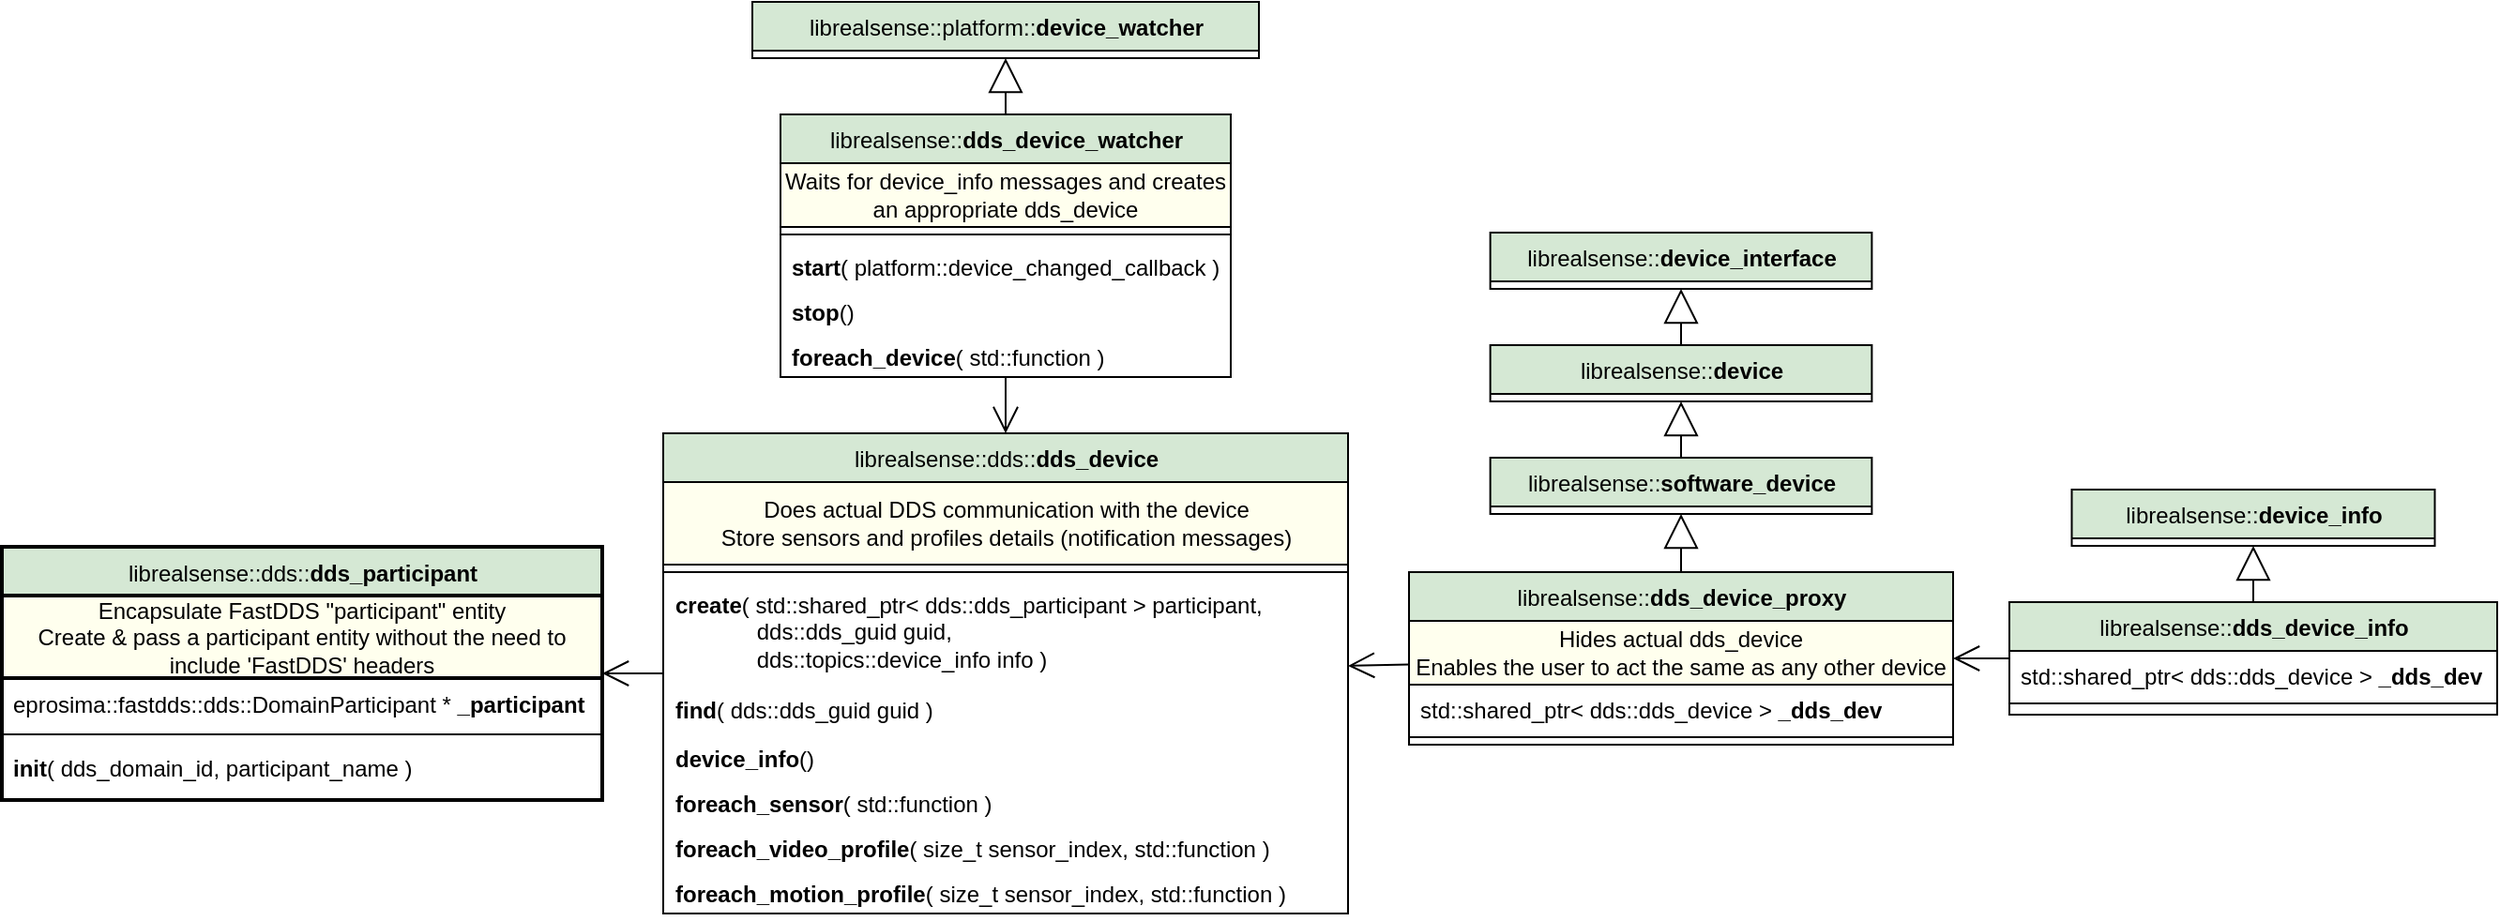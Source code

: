 <mxfile version="19.0.3" type="device"><diagram id="C5RBs43oDa-KdzZeNtuy" name="Page-1"><mxGraphModel dx="1422" dy="865" grid="1" gridSize="10" guides="1" tooltips="1" connect="1" arrows="1" fold="1" page="1" pageScale="1" pageWidth="827" pageHeight="1169" math="0" shadow="0"><root><mxCell id="WIyWlLk6GJQsqaUBKTNV-0"/><mxCell id="WIyWlLk6GJQsqaUBKTNV-1" parent="WIyWlLk6GJQsqaUBKTNV-0"/><mxCell id="zkfFHV4jXpPFQw0GAbJ--0" value="librealsense::dds::&lt;b&gt;dds_participant&lt;/b&gt;" style="swimlane;fontStyle=0;align=center;verticalAlign=top;childLayout=stackLayout;horizontal=1;startSize=26;horizontalStack=0;resizeParent=1;resizeLast=0;collapsible=1;marginBottom=0;rounded=0;shadow=0;strokeWidth=2;html=1;fillColor=#D5E8D4;" parent="WIyWlLk6GJQsqaUBKTNV-1" vertex="1"><mxGeometry x="140" y="440.5" width="320" height="135" as="geometry"><mxRectangle x="230" y="140" width="160" height="26" as="alternateBounds"/></mxGeometry></mxCell><mxCell id="R2ByP4l11Kj74RSx4_Wx-0" value="&lt;div&gt;Encapsulate FastDDS &quot;participant&quot; entity&lt;/div&gt;&lt;div&gt;Create &amp;amp; pass a participant entity without the need to include 'FastDDS' headers&lt;/div&gt;" style="text;html=1;strokeColor=default;fillColor=#FFFFEE;align=center;verticalAlign=middle;whiteSpace=wrap;rounded=0;strokeWidth=2;" parent="zkfFHV4jXpPFQw0GAbJ--0" vertex="1"><mxGeometry y="26" width="320" height="44" as="geometry"/></mxCell><mxCell id="zkfFHV4jXpPFQw0GAbJ--1" value="eprosima::fastdds::dds::DomainParticipant * &lt;b&gt;_participant&lt;/b&gt;" style="text;align=left;verticalAlign=top;spacingLeft=4;spacingRight=4;overflow=hidden;rotatable=0;points=[[0,0.5],[1,0.5]];portConstraint=eastwest;html=1;" parent="zkfFHV4jXpPFQw0GAbJ--0" vertex="1"><mxGeometry y="70" width="320" height="26" as="geometry"/></mxCell><mxCell id="zkfFHV4jXpPFQw0GAbJ--4" value="" style="line;html=1;strokeWidth=1;align=left;verticalAlign=middle;spacingTop=-1;spacingLeft=3;spacingRight=3;rotatable=0;labelPosition=right;points=[];portConstraint=eastwest;" parent="zkfFHV4jXpPFQw0GAbJ--0" vertex="1"><mxGeometry y="96" width="320" height="8" as="geometry"/></mxCell><mxCell id="R2ByP4l11Kj74RSx4_Wx-44" value="&lt;b&gt;init&lt;/b&gt;( dds_domain_id, participant_name )" style="text;align=left;verticalAlign=top;spacingLeft=4;spacingRight=4;overflow=hidden;rotatable=0;points=[[0,0.5],[1,0.5]];portConstraint=eastwest;html=1;" parent="zkfFHV4jXpPFQw0GAbJ--0" vertex="1"><mxGeometry y="104" width="320" height="24" as="geometry"/></mxCell><mxCell id="i3vfkR0GkM-l4P0zFIpP-39" value="" style="endArrow=block;endSize=16;endFill=0;html=1;rounded=0;" parent="WIyWlLk6GJQsqaUBKTNV-1" source="i3vfkR0GkM-l4P0zFIpP-51" target="i3vfkR0GkM-l4P0zFIpP-40" edge="1"><mxGeometry width="160" relative="1" as="geometry"><mxPoint x="-205.0" y="-48" as="sourcePoint"/><mxPoint x="-237.0" y="-3" as="targetPoint"/></mxGeometry></mxCell><mxCell id="i3vfkR0GkM-l4P0zFIpP-40" value="librealsense::platform::&lt;b&gt;device_watcher&lt;/b&gt;" style="swimlane;fontStyle=0;align=center;verticalAlign=top;childLayout=stackLayout;horizontal=1;startSize=26;horizontalStack=0;resizeParent=1;resizeLast=0;collapsible=1;marginBottom=0;rounded=0;shadow=0;strokeWidth=1;html=1;fillColor=#D5E8D4;" parent="WIyWlLk6GJQsqaUBKTNV-1" vertex="1"><mxGeometry x="540" y="150" width="270" height="30" as="geometry"><mxRectangle x="230" y="140" width="160" height="26" as="alternateBounds"/></mxGeometry></mxCell><mxCell id="i3vfkR0GkM-l4P0zFIpP-51" value="librealsense::&lt;b&gt;dds_device_watcher&lt;/b&gt;" style="swimlane;fontStyle=0;align=center;verticalAlign=top;childLayout=stackLayout;horizontal=1;startSize=26;horizontalStack=0;resizeParent=1;resizeLast=0;collapsible=1;marginBottom=0;rounded=0;shadow=0;strokeWidth=1;html=1;fillColor=#D5E8D4;" parent="WIyWlLk6GJQsqaUBKTNV-1" vertex="1"><mxGeometry x="555" y="210" width="240" height="140" as="geometry"><mxRectangle x="230" y="140" width="160" height="26" as="alternateBounds"/></mxGeometry></mxCell><mxCell id="KkqTYAPNn2vNTGJlBSUW-13" value="&lt;div&gt;Waits for device_info messages and creates an appropriate dds_device&lt;/div&gt;" style="text;html=1;strokeColor=default;fillColor=#FFFFEE;align=center;verticalAlign=middle;whiteSpace=wrap;rounded=0;strokeWidth=1;" parent="i3vfkR0GkM-l4P0zFIpP-51" vertex="1"><mxGeometry y="26" width="240" height="34" as="geometry"/></mxCell><mxCell id="i3vfkR0GkM-l4P0zFIpP-53" value="" style="line;html=1;strokeWidth=1;align=left;verticalAlign=middle;spacingTop=-1;spacingLeft=3;spacingRight=3;rotatable=0;labelPosition=right;points=[];portConstraint=eastwest;" parent="i3vfkR0GkM-l4P0zFIpP-51" vertex="1"><mxGeometry y="60" width="240" height="8" as="geometry"/></mxCell><mxCell id="i3vfkR0GkM-l4P0zFIpP-54" value="&lt;b&gt;start&lt;/b&gt;( platform::device_changed_callback )" style="text;align=left;verticalAlign=top;spacingLeft=4;spacingRight=4;overflow=hidden;rotatable=0;points=[[0,0.5],[1,0.5]];portConstraint=eastwest;html=1;" parent="i3vfkR0GkM-l4P0zFIpP-51" vertex="1"><mxGeometry y="68" width="240" height="24" as="geometry"/></mxCell><mxCell id="i3vfkR0GkM-l4P0zFIpP-55" value="&lt;b&gt;stop&lt;/b&gt;()" style="text;align=left;verticalAlign=top;spacingLeft=4;spacingRight=4;overflow=hidden;rotatable=0;points=[[0,0.5],[1,0.5]];portConstraint=eastwest;html=1;" parent="i3vfkR0GkM-l4P0zFIpP-51" vertex="1"><mxGeometry y="92" width="240" height="24" as="geometry"/></mxCell><mxCell id="i3vfkR0GkM-l4P0zFIpP-58" value="&lt;b&gt;foreach_device&lt;/b&gt;( std::function&amp;nbsp;)" style="text;align=left;verticalAlign=top;spacingLeft=4;spacingRight=4;overflow=hidden;rotatable=0;points=[[0,0.5],[1,0.5]];portConstraint=eastwest;html=1;" parent="i3vfkR0GkM-l4P0zFIpP-51" vertex="1"><mxGeometry y="116" width="240" height="24" as="geometry"/></mxCell><mxCell id="i3vfkR0GkM-l4P0zFIpP-59" value="librealsense::dds::&lt;b&gt;dds_device&lt;/b&gt;" style="swimlane;fontStyle=0;align=center;verticalAlign=top;childLayout=stackLayout;horizontal=1;startSize=26;horizontalStack=0;resizeParent=1;resizeLast=0;collapsible=1;marginBottom=0;rounded=0;shadow=0;strokeWidth=1;html=1;fillColor=#D5E8D4;" parent="WIyWlLk6GJQsqaUBKTNV-1" vertex="1"><mxGeometry x="492.5" y="380" width="365" height="256" as="geometry"><mxRectangle x="230" y="140" width="160" height="26" as="alternateBounds"/></mxGeometry></mxCell><mxCell id="G9aGnOwZj9hXNDM-iqub-2" value="Does actual DDS communication with the device&lt;br&gt;Store sensors and profiles details (notification messages)" style="text;strokeColor=default;fillColor=#FFFFEE;align=center;verticalAlign=middle;rounded=0;strokeWidth=1;whiteSpace=wrap;html=1;" parent="i3vfkR0GkM-l4P0zFIpP-59" vertex="1"><mxGeometry y="26" width="365" height="44" as="geometry"/></mxCell><mxCell id="i3vfkR0GkM-l4P0zFIpP-61" value="" style="line;html=1;strokeWidth=1;align=left;verticalAlign=middle;spacingTop=-1;spacingLeft=3;spacingRight=3;rotatable=0;labelPosition=right;points=[];portConstraint=eastwest;" parent="i3vfkR0GkM-l4P0zFIpP-59" vertex="1"><mxGeometry y="70" width="365" height="8" as="geometry"/></mxCell><mxCell id="i3vfkR0GkM-l4P0zFIpP-62" value="&lt;div&gt;&lt;b&gt;create&lt;/b&gt;( std::shared_ptr&amp;lt; dds::dds_participant &amp;gt; participant,&lt;/div&gt;&lt;div&gt;&amp;nbsp; &amp;nbsp; &amp;nbsp; &amp;nbsp; &amp;nbsp; &amp;nbsp; &amp;nbsp;dds::dds_guid guid,&amp;nbsp;&lt;/div&gt;&lt;div&gt;&amp;nbsp; &amp;nbsp; &amp;nbsp; &amp;nbsp; &amp;nbsp; &amp;nbsp; &amp;nbsp;dds::topics::device_info info )&lt;/div&gt;" style="text;align=left;verticalAlign=top;spacingLeft=4;spacingRight=4;overflow=hidden;rotatable=0;points=[[0,0.5],[1,0.5]];portConstraint=eastwest;html=1;" parent="i3vfkR0GkM-l4P0zFIpP-59" vertex="1"><mxGeometry y="78" width="365" height="56" as="geometry"/></mxCell><mxCell id="i3vfkR0GkM-l4P0zFIpP-64" value="&lt;div&gt;&lt;b&gt;find&lt;/b&gt;(&amp;nbsp;&lt;span style=&quot;background-color: initial;&quot;&gt;dds::dds_guid guid&lt;/span&gt;&lt;span style=&quot;background-color: initial;&quot;&gt;&amp;nbsp;)&lt;/span&gt;&lt;/div&gt;" style="text;align=left;verticalAlign=top;spacingLeft=4;spacingRight=4;overflow=hidden;rotatable=0;points=[[0,0.5],[1,0.5]];portConstraint=eastwest;html=1;" parent="i3vfkR0GkM-l4P0zFIpP-59" vertex="1"><mxGeometry y="134" width="365" height="26" as="geometry"/></mxCell><mxCell id="KkqTYAPNn2vNTGJlBSUW-18" value="&lt;div&gt;&lt;b&gt;device_info&lt;/b&gt;()&lt;/div&gt;" style="text;align=left;verticalAlign=top;spacingLeft=4;spacingRight=4;overflow=hidden;rotatable=0;points=[[0,0.5],[1,0.5]];portConstraint=eastwest;html=1;" parent="i3vfkR0GkM-l4P0zFIpP-59" vertex="1"><mxGeometry y="160" width="365" height="24" as="geometry"/></mxCell><mxCell id="tkPS6KYCgMxFTGuLqwUe-0" value="&lt;b&gt;foreach_sensor&lt;/b&gt;( std::function )" style="text;align=left;verticalAlign=top;spacingLeft=4;spacingRight=4;overflow=hidden;rotatable=0;points=[[0,0.5],[1,0.5]];portConstraint=eastwest;html=1;" vertex="1" parent="i3vfkR0GkM-l4P0zFIpP-59"><mxGeometry y="184" width="365" height="24" as="geometry"/></mxCell><mxCell id="tkPS6KYCgMxFTGuLqwUe-1" value="&lt;b&gt;foreach_video_profile&lt;/b&gt;( size_t sensor_index,&amp;nbsp;std::function )" style="text;align=left;verticalAlign=top;spacingLeft=4;spacingRight=4;overflow=hidden;rotatable=0;points=[[0,0.5],[1,0.5]];portConstraint=eastwest;html=1;" vertex="1" parent="i3vfkR0GkM-l4P0zFIpP-59"><mxGeometry y="208" width="365" height="24" as="geometry"/></mxCell><mxCell id="tkPS6KYCgMxFTGuLqwUe-2" value="&lt;b&gt;foreach_motion_profile&lt;/b&gt;( size_t sensor_index,&amp;nbsp;std::function )" style="text;align=left;verticalAlign=top;spacingLeft=4;spacingRight=4;overflow=hidden;rotatable=0;points=[[0,0.5],[1,0.5]];portConstraint=eastwest;html=1;" vertex="1" parent="i3vfkR0GkM-l4P0zFIpP-59"><mxGeometry y="232" width="365" height="24" as="geometry"/></mxCell><mxCell id="i3vfkR0GkM-l4P0zFIpP-66" value="librealsense::&lt;b&gt;dds_device_proxy&lt;/b&gt;" style="swimlane;fontStyle=0;align=center;verticalAlign=top;childLayout=stackLayout;horizontal=1;startSize=26;horizontalStack=0;resizeParent=1;resizeLast=0;collapsible=1;marginBottom=0;rounded=0;shadow=0;strokeWidth=1;html=1;fillColor=#D5E8D4;" parent="WIyWlLk6GJQsqaUBKTNV-1" vertex="1"><mxGeometry x="890" y="454" width="290" height="92" as="geometry"><mxRectangle x="230" y="140" width="160" height="26" as="alternateBounds"/></mxGeometry></mxCell><mxCell id="KkqTYAPNn2vNTGJlBSUW-19" value="Hides actual dds_device&lt;br&gt;Enables the user to act the same as any other device" style="text;strokeColor=default;fillColor=#FFFFEE;align=center;verticalAlign=middle;rounded=0;strokeWidth=1;whiteSpace=wrap;html=1;" parent="i3vfkR0GkM-l4P0zFIpP-66" vertex="1"><mxGeometry y="26" width="290" height="34" as="geometry"/></mxCell><mxCell id="i3vfkR0GkM-l4P0zFIpP-74" value="std::shared_ptr&amp;lt; dds::dds_device &amp;gt; &lt;b&gt;_dds_dev&lt;/b&gt;" style="text;align=left;verticalAlign=top;spacingLeft=4;spacingRight=4;overflow=hidden;rotatable=0;points=[[0,0.5],[1,0.5]];portConstraint=eastwest;html=1;" parent="i3vfkR0GkM-l4P0zFIpP-66" vertex="1"><mxGeometry y="60" width="290" height="24" as="geometry"/></mxCell><mxCell id="i3vfkR0GkM-l4P0zFIpP-67" value="" style="line;html=1;strokeWidth=1;align=left;verticalAlign=middle;spacingTop=-1;spacingLeft=3;spacingRight=3;rotatable=0;labelPosition=right;points=[];portConstraint=eastwest;" parent="i3vfkR0GkM-l4P0zFIpP-66" vertex="1"><mxGeometry y="84" width="290" height="8" as="geometry"/></mxCell><mxCell id="i3vfkR0GkM-l4P0zFIpP-71" value="librealsense::&lt;b&gt;software_device&lt;/b&gt;" style="swimlane;fontStyle=0;align=center;verticalAlign=top;childLayout=stackLayout;horizontal=1;startSize=26;horizontalStack=0;resizeParent=1;resizeLast=0;collapsible=1;marginBottom=0;rounded=0;shadow=0;strokeWidth=1;html=1;fillColor=#D5E8D4;" parent="WIyWlLk6GJQsqaUBKTNV-1" vertex="1"><mxGeometry x="933.32" y="393" width="203.37" height="30" as="geometry"><mxRectangle x="230" y="140" width="160" height="26" as="alternateBounds"/></mxGeometry></mxCell><mxCell id="i3vfkR0GkM-l4P0zFIpP-73" value="" style="endArrow=block;endSize=16;endFill=0;html=1;rounded=0;" parent="WIyWlLk6GJQsqaUBKTNV-1" source="i3vfkR0GkM-l4P0zFIpP-66" target="i3vfkR0GkM-l4P0zFIpP-71" edge="1"><mxGeometry width="160" relative="1" as="geometry"><mxPoint x="1128.18" y="278" as="sourcePoint"/><mxPoint x="1128.18" y="228" as="targetPoint"/></mxGeometry></mxCell><mxCell id="KkqTYAPNn2vNTGJlBSUW-0" value="librealsense::&lt;b&gt;dds_device_info&lt;/b&gt;" style="swimlane;fontStyle=0;align=center;verticalAlign=top;childLayout=stackLayout;horizontal=1;startSize=26;horizontalStack=0;resizeParent=1;resizeLast=0;collapsible=1;marginBottom=0;rounded=0;shadow=0;strokeWidth=1;html=1;fillColor=#D5E8D4;" parent="WIyWlLk6GJQsqaUBKTNV-1" vertex="1"><mxGeometry x="1210" y="470" width="260" height="60" as="geometry"><mxRectangle x="230" y="140" width="160" height="26" as="alternateBounds"/></mxGeometry></mxCell><mxCell id="KkqTYAPNn2vNTGJlBSUW-1" value="std::shared_ptr&amp;lt; dds::dds_device &amp;gt; &lt;b&gt;_dds_dev&lt;/b&gt;" style="text;align=left;verticalAlign=top;spacingLeft=4;spacingRight=4;overflow=hidden;rotatable=0;points=[[0,0.5],[1,0.5]];portConstraint=eastwest;html=1;" parent="KkqTYAPNn2vNTGJlBSUW-0" vertex="1"><mxGeometry y="26" width="260" height="24" as="geometry"/></mxCell><mxCell id="KkqTYAPNn2vNTGJlBSUW-2" value="" style="line;html=1;strokeWidth=1;align=left;verticalAlign=middle;spacingTop=-1;spacingLeft=3;spacingRight=3;rotatable=0;labelPosition=right;points=[];portConstraint=eastwest;" parent="KkqTYAPNn2vNTGJlBSUW-0" vertex="1"><mxGeometry y="50" width="260" height="8" as="geometry"/></mxCell><mxCell id="KkqTYAPNn2vNTGJlBSUW-4" value="librealsense::&lt;b&gt;device&lt;/b&gt;" style="swimlane;fontStyle=0;align=center;verticalAlign=top;childLayout=stackLayout;horizontal=1;startSize=26;horizontalStack=0;resizeParent=1;resizeLast=0;collapsible=1;marginBottom=0;rounded=0;shadow=0;strokeWidth=1;html=1;fillColor=#D5E8D4;" parent="WIyWlLk6GJQsqaUBKTNV-1" vertex="1"><mxGeometry x="933.32" y="333" width="203.37" height="30" as="geometry"><mxRectangle x="230" y="140" width="160" height="26" as="alternateBounds"/></mxGeometry></mxCell><mxCell id="KkqTYAPNn2vNTGJlBSUW-5" value="" style="endArrow=block;endSize=16;endFill=0;html=1;rounded=0;" parent="WIyWlLk6GJQsqaUBKTNV-1" source="i3vfkR0GkM-l4P0zFIpP-71" target="KkqTYAPNn2vNTGJlBSUW-4" edge="1"><mxGeometry width="160" relative="1" as="geometry"><mxPoint x="1026.44" y="378" as="sourcePoint"/><mxPoint x="1138.19" y="138" as="targetPoint"/></mxGeometry></mxCell><mxCell id="KkqTYAPNn2vNTGJlBSUW-8" value="" style="endArrow=block;endSize=16;endFill=0;html=1;rounded=0;" parent="WIyWlLk6GJQsqaUBKTNV-1" source="KkqTYAPNn2vNTGJlBSUW-4" target="KkqTYAPNn2vNTGJlBSUW-11" edge="1"><mxGeometry width="160" relative="1" as="geometry"><mxPoint x="1041.69" y="403" as="sourcePoint"/><mxPoint x="1032.522" y="303" as="targetPoint"/></mxGeometry></mxCell><mxCell id="KkqTYAPNn2vNTGJlBSUW-9" value="librealsense::&lt;b&gt;device_info&lt;/b&gt;" style="swimlane;fontStyle=0;align=center;verticalAlign=top;childLayout=stackLayout;horizontal=1;startSize=26;horizontalStack=0;resizeParent=1;resizeLast=0;collapsible=1;marginBottom=0;rounded=0;shadow=0;strokeWidth=1;html=1;fillColor=#D5E8D4;" parent="WIyWlLk6GJQsqaUBKTNV-1" vertex="1"><mxGeometry x="1243.25" y="410" width="193.5" height="30" as="geometry"><mxRectangle x="230" y="140" width="160" height="26" as="alternateBounds"/></mxGeometry></mxCell><mxCell id="KkqTYAPNn2vNTGJlBSUW-10" value="" style="endArrow=block;endSize=16;endFill=0;html=1;rounded=0;" parent="WIyWlLk6GJQsqaUBKTNV-1" source="KkqTYAPNn2vNTGJlBSUW-0" target="KkqTYAPNn2vNTGJlBSUW-9" edge="1"><mxGeometry width="160" relative="1" as="geometry"><mxPoint x="325" y="774" as="sourcePoint"/><mxPoint x="325" y="734" as="targetPoint"/></mxGeometry></mxCell><mxCell id="KkqTYAPNn2vNTGJlBSUW-11" value="librealsense::&lt;b&gt;device_interface&lt;/b&gt;" style="swimlane;fontStyle=0;align=center;verticalAlign=top;childLayout=stackLayout;horizontal=1;startSize=26;horizontalStack=0;resizeParent=1;resizeLast=0;collapsible=1;marginBottom=0;rounded=0;shadow=0;strokeWidth=1;html=1;fillColor=#D5E8D4;" parent="WIyWlLk6GJQsqaUBKTNV-1" vertex="1"><mxGeometry x="933.32" y="273" width="203.37" height="30" as="geometry"><mxRectangle x="230" y="140" width="160" height="26" as="alternateBounds"/></mxGeometry></mxCell><mxCell id="KkqTYAPNn2vNTGJlBSUW-12" value="" style="endArrow=open;endFill=1;endSize=12;html=1;rounded=0;" parent="WIyWlLk6GJQsqaUBKTNV-1" source="KkqTYAPNn2vNTGJlBSUW-0" target="i3vfkR0GkM-l4P0zFIpP-66" edge="1"><mxGeometry width="160" relative="1" as="geometry"><mxPoint x="1220" y="487.254" as="sourcePoint"/><mxPoint x="660" y="1043" as="targetPoint"/></mxGeometry></mxCell><mxCell id="G9aGnOwZj9hXNDM-iqub-0" value="" style="endArrow=open;endFill=1;endSize=12;html=1;rounded=0;" parent="WIyWlLk6GJQsqaUBKTNV-1" source="i3vfkR0GkM-l4P0zFIpP-51" target="i3vfkR0GkM-l4P0zFIpP-59" edge="1"><mxGeometry width="160" relative="1" as="geometry"><mxPoint x="553.5" y="910" as="sourcePoint"/><mxPoint x="466.5" y="910" as="targetPoint"/></mxGeometry></mxCell><mxCell id="G9aGnOwZj9hXNDM-iqub-1" value="" style="endArrow=open;endFill=1;endSize=12;html=1;rounded=0;" parent="WIyWlLk6GJQsqaUBKTNV-1" source="i3vfkR0GkM-l4P0zFIpP-66" target="i3vfkR0GkM-l4P0zFIpP-59" edge="1"><mxGeometry width="160" relative="1" as="geometry"><mxPoint x="658.005" y="590" as="sourcePoint"/><mxPoint x="576.808" y="660" as="targetPoint"/></mxGeometry></mxCell><mxCell id="OTEsmh0pR9vuHR_Doq16-0" value="" style="endArrow=open;endFill=1;endSize=12;html=1;rounded=0;" parent="WIyWlLk6GJQsqaUBKTNV-1" source="i3vfkR0GkM-l4P0zFIpP-59" target="zkfFHV4jXpPFQw0GAbJ--0" edge="1"><mxGeometry width="160" relative="1" as="geometry"><mxPoint x="940" y="508.903" as="sourcePoint"/><mxPoint x="871" y="508.381" as="targetPoint"/></mxGeometry></mxCell></root></mxGraphModel></diagram></mxfile>
